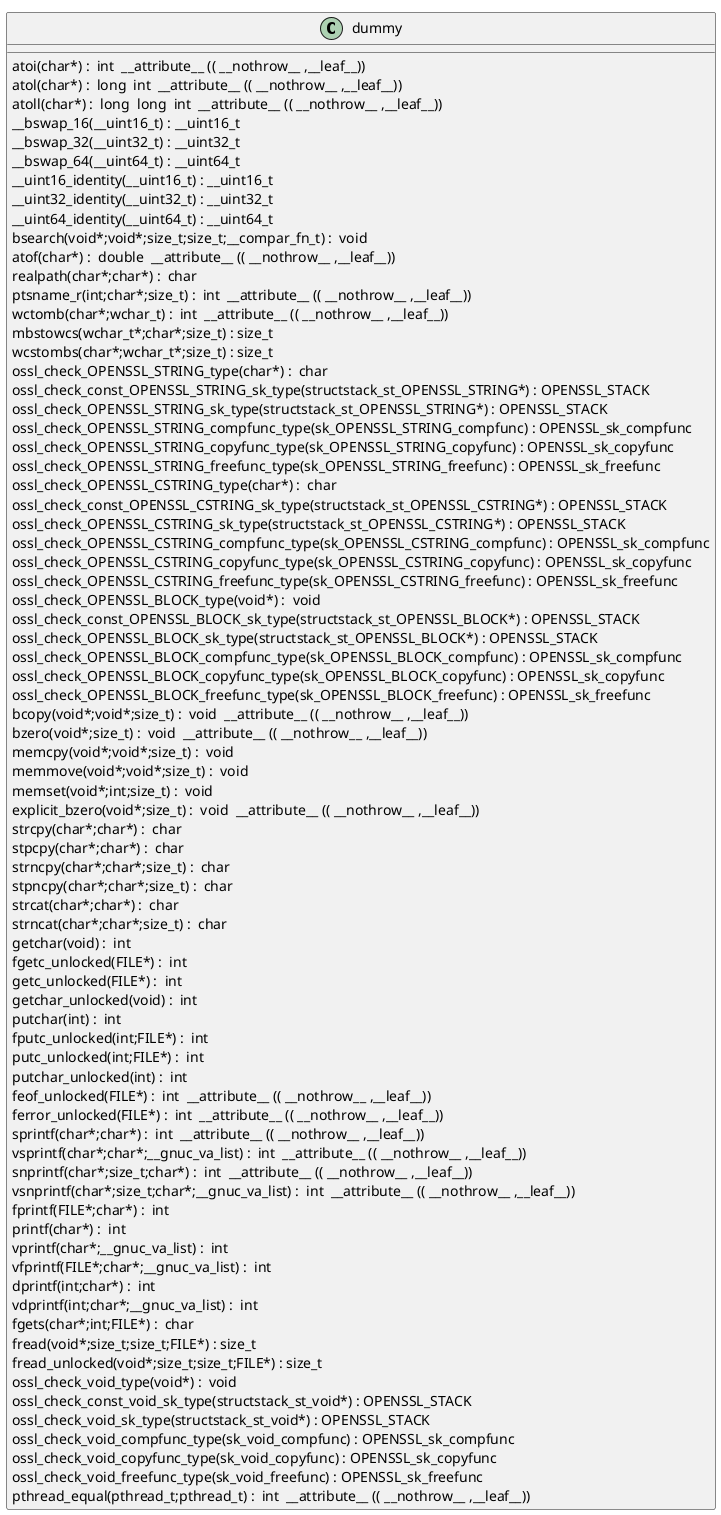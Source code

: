 @startuml
!pragma layout smetana
class dummy {
atoi(char*) :  int  __attribute__ (( __nothrow__ ,__leaf__)) [[[./../.././qc/crypto/ex_data.c.html#165]]]
atol(char*) :  long  int  __attribute__ (( __nothrow__ ,__leaf__)) [[[./../.././qc/crypto/ex_data.c.html#170]]]
atoll(char*) :  long  long  int  __attribute__ (( __nothrow__ ,__leaf__)) [[[./../.././qc/crypto/ex_data.c.html#177]]]
__bswap_16(__uint16_t) : __uint16_t [[[./../.././qc/crypto/ex_data.c.html#477]]]
__bswap_32(__uint32_t) : __uint32_t [[[./../.././qc/crypto/ex_data.c.html#492]]]
__bswap_64(__uint64_t) : __uint64_t [[[./../.././qc/crypto/ex_data.c.html#502]]]
__uint16_identity(__uint16_t) : __uint16_t [[[./../.././qc/crypto/ex_data.c.html#514]]]
__uint32_identity(__uint32_t) : __uint32_t [[[./../.././qc/crypto/ex_data.c.html#520]]]
__uint64_identity(__uint64_t) : __uint64_t [[[./../.././qc/crypto/ex_data.c.html#526]]]
bsearch(void*;void*;size_t;size_t;__compar_fn_t) :  void  [[[./../.././qc/crypto/ex_data.c.html#1194]]]
atof(char*) :  double  __attribute__ (( __nothrow__ ,__leaf__)) [[[./../.././qc/crypto/ex_data.c.html#1]]]
realpath(char*;char*) :  char  [[[./../.././qc/crypto/ex_data.c.html#1]]]
ptsname_r(int;char*;size_t) :  int  __attribute__ (( __nothrow__ ,__leaf__)) [[[./../.././qc/crypto/ex_data.c.html#1]]]
wctomb(char*;wchar_t) :  int  __attribute__ (( __nothrow__ ,__leaf__)) [[[./../.././qc/crypto/ex_data.c.html#1]]]
mbstowcs(wchar_t*;char*;size_t) : size_t [[[./../.././qc/crypto/ex_data.c.html#1]]]
wcstombs(char*;wchar_t*;size_t) : size_t [[[./../.././qc/crypto/ex_data.c.html#1]]]
ossl_check_OPENSSL_STRING_type(char*) :  char  [[[./../.././qc/crypto/ex_data.c.html#1]]]
ossl_check_const_OPENSSL_STRING_sk_type(structstack_st_OPENSSL_STRING*) : OPENSSL_STACK [[[./../.././qc/crypto/ex_data.c.html#1]]]
ossl_check_OPENSSL_STRING_sk_type(structstack_st_OPENSSL_STRING*) : OPENSSL_STACK [[[./../.././qc/crypto/ex_data.c.html#1]]]
ossl_check_OPENSSL_STRING_compfunc_type(sk_OPENSSL_STRING_compfunc) : OPENSSL_sk_compfunc [[[./../.././qc/crypto/ex_data.c.html#1]]]
ossl_check_OPENSSL_STRING_copyfunc_type(sk_OPENSSL_STRING_copyfunc) : OPENSSL_sk_copyfunc [[[./../.././qc/crypto/ex_data.c.html#1]]]
ossl_check_OPENSSL_STRING_freefunc_type(sk_OPENSSL_STRING_freefunc) : OPENSSL_sk_freefunc [[[./../.././qc/crypto/ex_data.c.html#1]]]
ossl_check_OPENSSL_CSTRING_type(char*) :  char  [[[./../.././qc/crypto/ex_data.c.html#1]]]
ossl_check_const_OPENSSL_CSTRING_sk_type(structstack_st_OPENSSL_CSTRING*) : OPENSSL_STACK [[[./../.././qc/crypto/ex_data.c.html#1]]]
ossl_check_OPENSSL_CSTRING_sk_type(structstack_st_OPENSSL_CSTRING*) : OPENSSL_STACK [[[./../.././qc/crypto/ex_data.c.html#1]]]
ossl_check_OPENSSL_CSTRING_compfunc_type(sk_OPENSSL_CSTRING_compfunc) : OPENSSL_sk_compfunc [[[./../.././qc/crypto/ex_data.c.html#1]]]
ossl_check_OPENSSL_CSTRING_copyfunc_type(sk_OPENSSL_CSTRING_copyfunc) : OPENSSL_sk_copyfunc [[[./../.././qc/crypto/ex_data.c.html#1]]]
ossl_check_OPENSSL_CSTRING_freefunc_type(sk_OPENSSL_CSTRING_freefunc) : OPENSSL_sk_freefunc [[[./../.././qc/crypto/ex_data.c.html#1]]]
ossl_check_OPENSSL_BLOCK_type(void*) :  void  [[[./../.././qc/crypto/ex_data.c.html#1]]]
ossl_check_const_OPENSSL_BLOCK_sk_type(structstack_st_OPENSSL_BLOCK*) : OPENSSL_STACK [[[./../.././qc/crypto/ex_data.c.html#1]]]
ossl_check_OPENSSL_BLOCK_sk_type(structstack_st_OPENSSL_BLOCK*) : OPENSSL_STACK [[[./../.././qc/crypto/ex_data.c.html#1]]]
ossl_check_OPENSSL_BLOCK_compfunc_type(sk_OPENSSL_BLOCK_compfunc) : OPENSSL_sk_compfunc [[[./../.././qc/crypto/ex_data.c.html#1]]]
ossl_check_OPENSSL_BLOCK_copyfunc_type(sk_OPENSSL_BLOCK_copyfunc) : OPENSSL_sk_copyfunc [[[./../.././qc/crypto/ex_data.c.html#1]]]
ossl_check_OPENSSL_BLOCK_freefunc_type(sk_OPENSSL_BLOCK_freefunc) : OPENSSL_sk_freefunc [[[./../.././qc/crypto/ex_data.c.html#1]]]
bcopy(void*;void*;size_t) :  void  __attribute__ (( __nothrow__ ,__leaf__)) [[[./../.././qc/crypto/ex_data.c.html#1]]]
bzero(void*;size_t) :  void  __attribute__ (( __nothrow__ ,__leaf__)) [[[./../.././qc/crypto/ex_data.c.html#1]]]
memcpy(void*;void*;size_t) :  void  [[[./../.././qc/crypto/ex_data.c.html#1]]]
memmove(void*;void*;size_t) :  void  [[[./../.././qc/crypto/ex_data.c.html#1]]]
memset(void*;int;size_t) :  void  [[[./../.././qc/crypto/ex_data.c.html#1]]]
explicit_bzero(void*;size_t) :  void  __attribute__ (( __nothrow__ ,__leaf__)) [[[./../.././qc/crypto/ex_data.c.html#1]]]
strcpy(char*;char*) :  char  [[[./../.././qc/crypto/ex_data.c.html#1]]]
stpcpy(char*;char*) :  char  [[[./../.././qc/crypto/ex_data.c.html#1]]]
strncpy(char*;char*;size_t) :  char  [[[./../.././qc/crypto/ex_data.c.html#1]]]
stpncpy(char*;char*;size_t) :  char  [[[./../.././qc/crypto/ex_data.c.html#1]]]
strcat(char*;char*) :  char  [[[./../.././qc/crypto/ex_data.c.html#1]]]
strncat(char*;char*;size_t) :  char  [[[./../.././qc/crypto/ex_data.c.html#1]]]
getchar(void) :  int  [[[./../.././qc/crypto/ex_data.c.html#1]]]
fgetc_unlocked(FILE*) :  int  [[[./../.././qc/crypto/ex_data.c.html#1]]]
getc_unlocked(FILE*) :  int  [[[./../.././qc/crypto/ex_data.c.html#1]]]
getchar_unlocked(void) :  int  [[[./../.././qc/crypto/ex_data.c.html#1]]]
putchar(int) :  int  [[[./../.././qc/crypto/ex_data.c.html#1]]]
fputc_unlocked(int;FILE*) :  int  [[[./../.././qc/crypto/ex_data.c.html#1]]]
putc_unlocked(int;FILE*) :  int  [[[./../.././qc/crypto/ex_data.c.html#1]]]
putchar_unlocked(int) :  int  [[[./../.././qc/crypto/ex_data.c.html#1]]]
feof_unlocked(FILE*) :  int  __attribute__ (( __nothrow__ ,__leaf__)) [[[./../.././qc/crypto/ex_data.c.html#1]]]
ferror_unlocked(FILE*) :  int  __attribute__ (( __nothrow__ ,__leaf__)) [[[./../.././qc/crypto/ex_data.c.html#1]]]
sprintf(char*;char*) :  int  __attribute__ (( __nothrow__ ,__leaf__)) [[[./../.././qc/crypto/ex_data.c.html#1]]]
vsprintf(char*;char*;__gnuc_va_list) :  int  __attribute__ (( __nothrow__ ,__leaf__)) [[[./../.././qc/crypto/ex_data.c.html#1]]]
snprintf(char*;size_t;char*) :  int  __attribute__ (( __nothrow__ ,__leaf__)) [[[./../.././qc/crypto/ex_data.c.html#1]]]
vsnprintf(char*;size_t;char*;__gnuc_va_list) :  int  __attribute__ (( __nothrow__ ,__leaf__)) [[[./../.././qc/crypto/ex_data.c.html#1]]]
fprintf(FILE*;char*) :  int  [[[./../.././qc/crypto/ex_data.c.html#1]]]
printf(char*) :  int  [[[./../.././qc/crypto/ex_data.c.html#1]]]
vprintf(char*;__gnuc_va_list) :  int  [[[./../.././qc/crypto/ex_data.c.html#1]]]
vfprintf(FILE*;char*;__gnuc_va_list) :  int  [[[./../.././qc/crypto/ex_data.c.html#1]]]
dprintf(int;char*) :  int  [[[./../.././qc/crypto/ex_data.c.html#1]]]
vdprintf(int;char*;__gnuc_va_list) :  int  [[[./../.././qc/crypto/ex_data.c.html#1]]]
fgets(char*;int;FILE*) :  char  [[[./../.././qc/crypto/ex_data.c.html#1]]]
fread(void*;size_t;size_t;FILE*) : size_t [[[./../.././qc/crypto/ex_data.c.html#1]]]
fread_unlocked(void*;size_t;size_t;FILE*) : size_t [[[./../.././qc/crypto/ex_data.c.html#1]]]
ossl_check_void_type(void*) :  void  [[[./../.././qc/crypto/ex_data.c.html#1]]]
ossl_check_const_void_sk_type(structstack_st_void*) : OPENSSL_STACK [[[./../.././qc/crypto/ex_data.c.html#1]]]
ossl_check_void_sk_type(structstack_st_void*) : OPENSSL_STACK [[[./../.././qc/crypto/ex_data.c.html#1]]]
ossl_check_void_compfunc_type(sk_void_compfunc) : OPENSSL_sk_compfunc [[[./../.././qc/crypto/ex_data.c.html#1]]]
ossl_check_void_copyfunc_type(sk_void_copyfunc) : OPENSSL_sk_copyfunc [[[./../.././qc/crypto/ex_data.c.html#1]]]
ossl_check_void_freefunc_type(sk_void_freefunc) : OPENSSL_sk_freefunc [[[./../.././qc/crypto/ex_data.c.html#1]]]
pthread_equal(pthread_t;pthread_t) :  int  __attribute__ (( __nothrow__ ,__leaf__)) [[[./../.././qc/crypto/ex_data.c.html#1]]]
} 
@enduml
